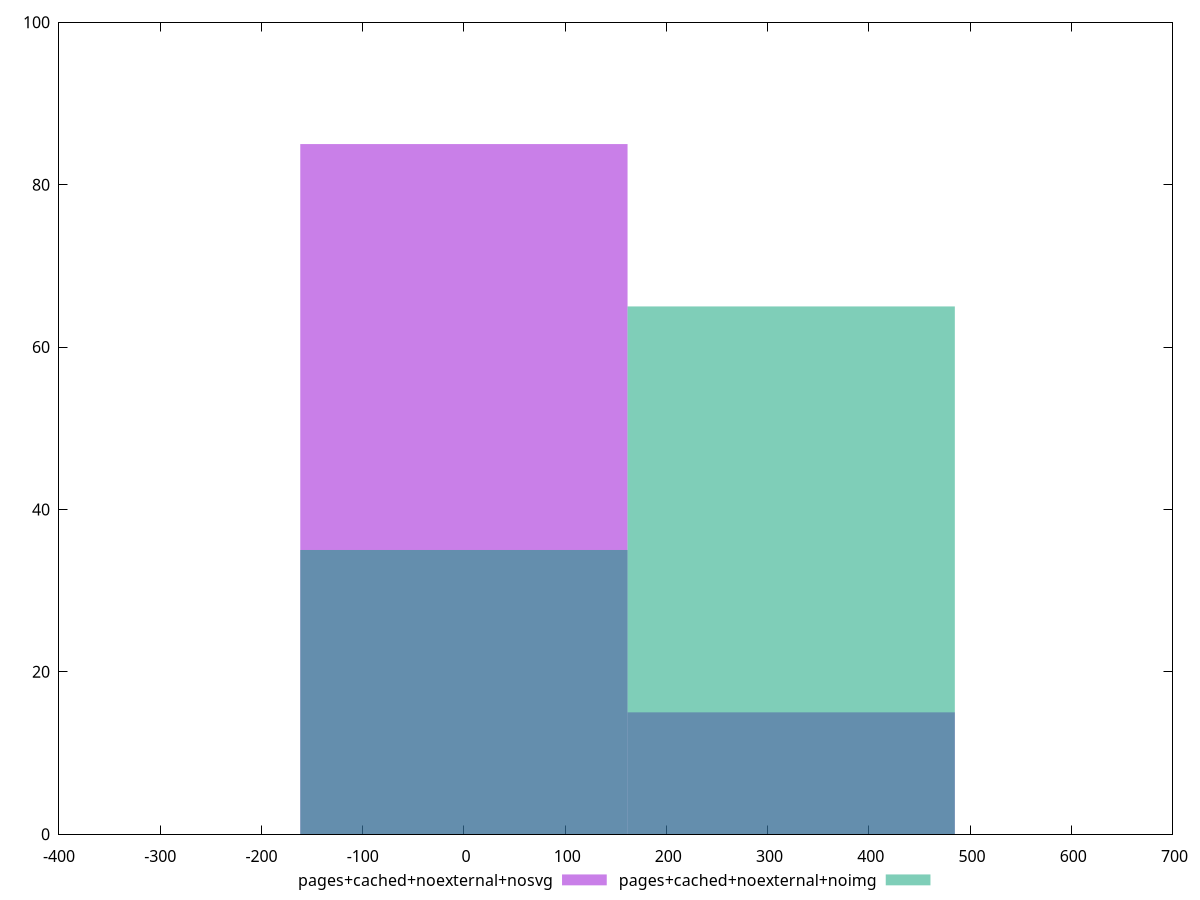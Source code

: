reset
set terminal svg size 640, 500 enhanced background rgb 'white'
set output "reprap/render-blocking-resources/comparison/histogram/7_vs_8.svg"

$pagesCachedNoexternalNosvg <<EOF
0 85
323.3152997087071 15
EOF

$pagesCachedNoexternalNoimg <<EOF
0 35
323.3152997087071 65
EOF

set key outside below
set boxwidth 323.3152997087071
set yrange [0:100]
set style fill transparent solid 0.5 noborder

plot \
  $pagesCachedNoexternalNosvg title "pages+cached+noexternal+nosvg" with boxes, \
  $pagesCachedNoexternalNoimg title "pages+cached+noexternal+noimg" with boxes, \


reset